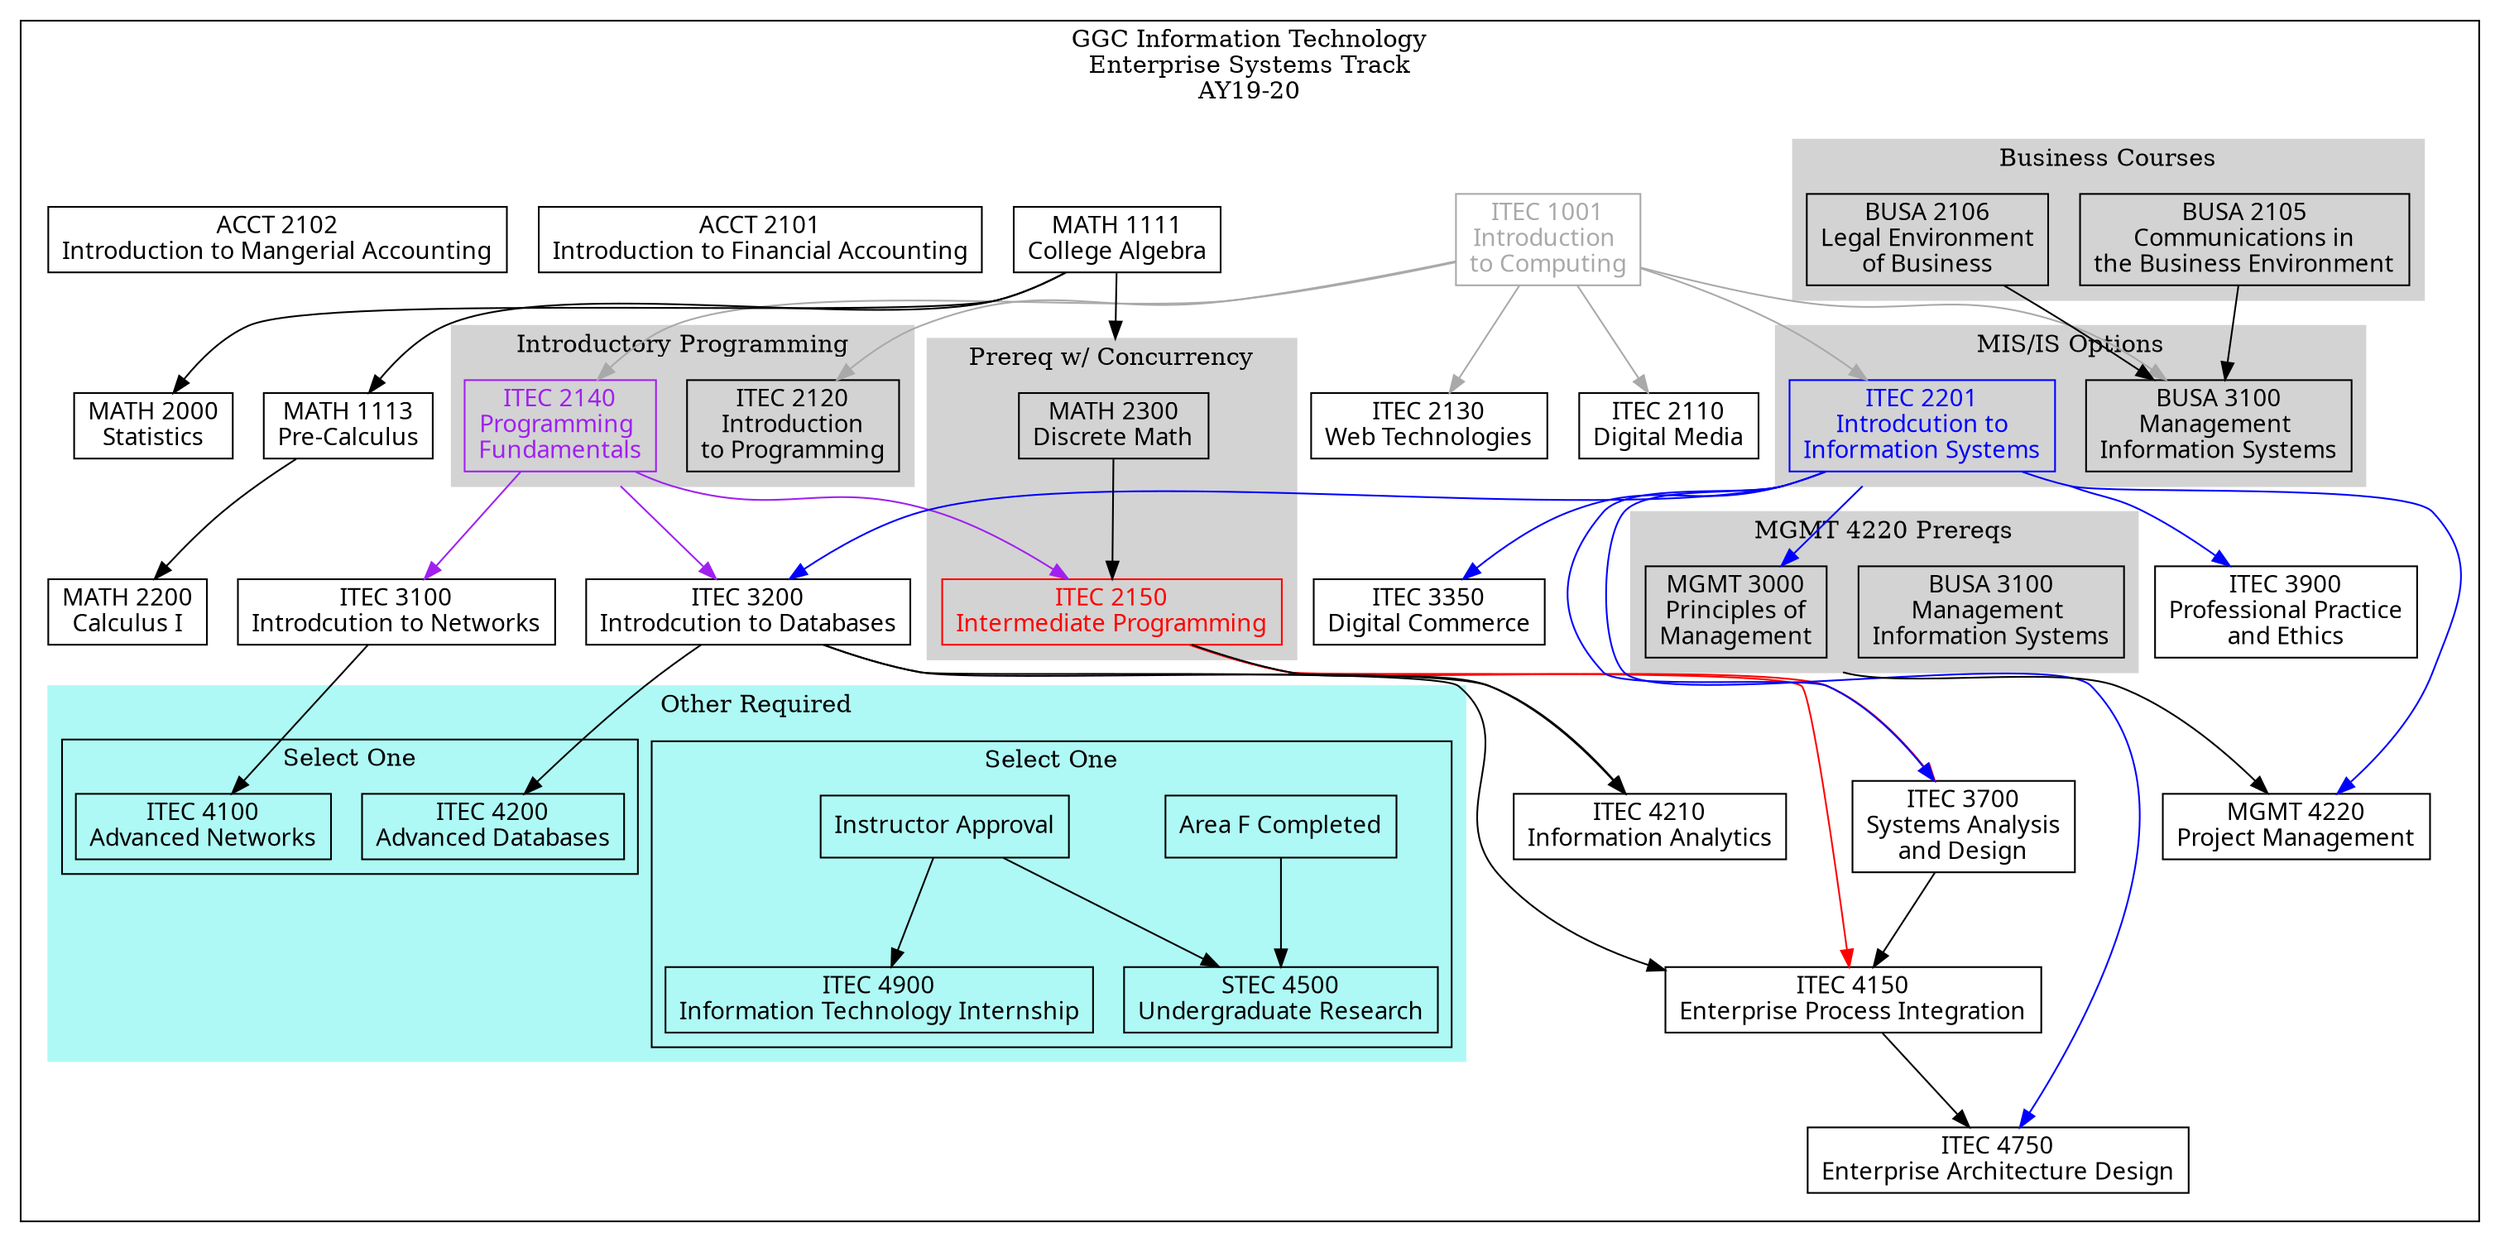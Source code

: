 digraph G {

    node [shape = record, fontname="Sans serif" fontsize="14"];
    compound = true //  needed to link clusters and nodes
    splines = true
    ranksep=0.75

     // All
    itec1001[label = "ITEC 1001\nIntroduction \nto Computing" color=darkgray fontcolor=darkgray]
    itec2110[label = "ITEC 2110\nDigital Media"]
    itec2120[label = "ITEC 2120\nIntroduction\nto Programming"]
    itec2130[label = "ITEC 2130\nWeb Technologies"]
    itec2140[label = "ITEC 2140\nProgramming \nFundamentals" color=purple fontcolor=purple]
    itec2150[label = "ITEC 2150\nIntermediate Programming" color=red fontcolor=red]
    itec2201[label = "ITEC 2201\nIntrodcution to\nInformation Systems" color=blue fontcolor=blue]
    itec3100[label = "ITEC 3100\nIntrodcution to Networks"]
    itec3200[label = "ITEC 3200\nIntrodcution to Databases"]
    itec3900[label = "ITEC 3900\nProfessional Practice\nand Ethics"]
    busa2105[label = "BUSA 2105\nCommunications in\nthe Business Environment"]
    busa2106[label = "BUSA 2106\nLegal Environment\nof Business"]
    busa3100[label = "BUSA 3100\nManagement \nInformation Systems"]
    busb3100[label = "BUSA 3100\nManagement \nInformation Systems"] //  a hack, a copy for ES 
    math1111[label = "MATH 1111\nCollege Algebra"]
    math1113[label = "MATH 1113\nPre-Calculus"]
    math2300[label = "MATH 2300\nDiscrete Math"]
    math2000[label = "MATH 2000\nStatistics"]
    math2200[label = "MATH 2200\nCalculus I"]
    mgmt3000[label = "MGMT 3000\nPrinciples of\nManagement"]

    // Enterprise Systems
    itec3350[label = "ITEC 3350\nDigital Commerce"]
    itec3700[label = "ITEC 3700\nSystems Analysis\nand Design"]
    itec4100[label = "ITEC 4100\nAdvanced Networks"]
    itec4150[label = "ITEC 4150\nEnterprise Process Integration"]
    itec4200[label = "ITEC 4200\nAdvanced Databases"]
    itec4210[label = "ITEC 4210\nInformation Analytics"]
    itec4750[label = "ITEC 4750\nEnterprise Architecture Design"]
    itec4900[label = "ITEC 4900\nInformation Technology Internship"]
    stec4500[label = "STEC 4500\nUndergraduate Research"]
    areaF[label = "Area F Completed"]
    instructorapproval[label = "Instructor Approval"]
    acct2101[label = "ACCT 2101\nIntroduction to Financial Accounting"]
    acct2102[label = "ACCT 2102\nIntroduction to Mangerial Accounting"]
    mgmt4220[label = "MGMT 4220\nProject Management"]


    subgraph clusteres {
        label="GGC Information Technology\nEnterprise Systems Track\nAY19-20"

        subgraph clusterrequired {
            label=""
            node [style=filled];
            style=filled;

            color="#FFFFFF";

            acct2101
            acct2102
            itec1001 -> itec2110 [color=darkgray]

            itec1001 -> itec2120 [color=darkgray]
            itec1001 -> itec2130 [color=darkgray]
            itec1001 -> itec2201 [color=darkgray]
            itec1001 -> busa3100 [color=darkgray]
            itec2140 -> itec2150 [color=purple]
            itec2140 -> itec3100 [color=purple]
            itec2201 -> itec3200 [ltail=cluster22013100 color=blue]
            itec2140 -> itec3200 [ltail=cluster21202140 color=purple]

            itec2201 -> itec3350 [ltail=cluster22013100 color=blue]
            itec2150 -> itec4150 [color=red]
            itec3200 -> itec4150
            itec3700 -> itec4150
            itec2201 -> itec4750 [color=blue]
            itec4150 -> itec4750
            itec2201 -> mgmt4220 [color=blue]
            mgmt3000 -> mgmt4220 [ltail=cluster30003100]
            itec2150 -> itec4210
            itec3200 -> itec4210
            itec3100 -> itec4100
            itec3200 -> itec4200

            busa2106 -> busa3100
            busa2105 -> busa3100
            itec1001 -> itec2140 [color=darkgray]

            itec2150 -> itec3700 [lltail=clusterdiscrete color=red]
            itec2201 -> itec3700 [color=blue]

            itec2201 -> itec3900 [ltail=cluster22013100 color=blue]
            itec2201 -> mgmt3000 [ltail=cluster22013100 color=blue]

            math1113 -> math2200
            math1111 -> math1113
            math1111 -> math2000
            math1111 -> math2300 [lhead=clusterdiscrete]

            subgraph cluster21202140 {
                label = "Introductory Programming";
                color=lightgrey;
                itec2120
                itec2140
            }
            subgraph cluster30003100 {
                label = "MGMT 4220 Prereqs";
                color=lightgrey;
                busb3100
                mgmt3000
                
            }
            subgraph cluster22013100 {
                label = "MIS/IS Options";
                color=lightgrey;
                busa3100
                itec2201
            }
            subgraph cluster21052106 {
                label = "Business Courses"
                color=lightgrey;
                busa2105
                busa2106
            }
            
            subgraph clusterdiscrete {
                label = "Prereq w/ Concurrency";
                node [style=filled];
                style=filled;
                color=lightgrey;
                math2300 -> itec2150
            }

            subgraph clusterotherrequired {
                label = "Other Required"
                node [style=filled];
                style=filled;
                color="#AEF9F5";

                subgraph clusteritecopt1 {
                    label = "Select One";
                    graph[style=solid]
                    color=black;
                    areaF -> stec4500
                    instructorapproval -> stec4500
                    instructorapproval -> itec4900
                }

                subgraph clusteritecopt2 {
                    label = "Select One";
                    graph[style=solid]
                    color=black;
                    itec4100
                    itec4200
                }
            }
        }    
    }
}
